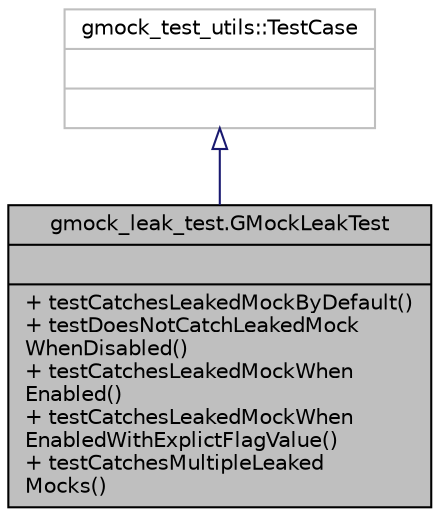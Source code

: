digraph "gmock_leak_test.GMockLeakTest"
{
  edge [fontname="Helvetica",fontsize="10",labelfontname="Helvetica",labelfontsize="10"];
  node [fontname="Helvetica",fontsize="10",shape=record];
  Node0 [label="{gmock_leak_test.GMockLeakTest\n||+ testCatchesLeakedMockByDefault()\l+ testDoesNotCatchLeakedMock\lWhenDisabled()\l+ testCatchesLeakedMockWhen\lEnabled()\l+ testCatchesLeakedMockWhen\lEnabledWithExplictFlagValue()\l+ testCatchesMultipleLeaked\lMocks()\l}",height=0.2,width=0.4,color="black", fillcolor="grey75", style="filled", fontcolor="black"];
  Node1 -> Node0 [dir="back",color="midnightblue",fontsize="10",style="solid",arrowtail="onormal",fontname="Helvetica"];
  Node1 [label="{gmock_test_utils::TestCase\n||}",height=0.2,width=0.4,color="grey75", fillcolor="white", style="filled"];
}
